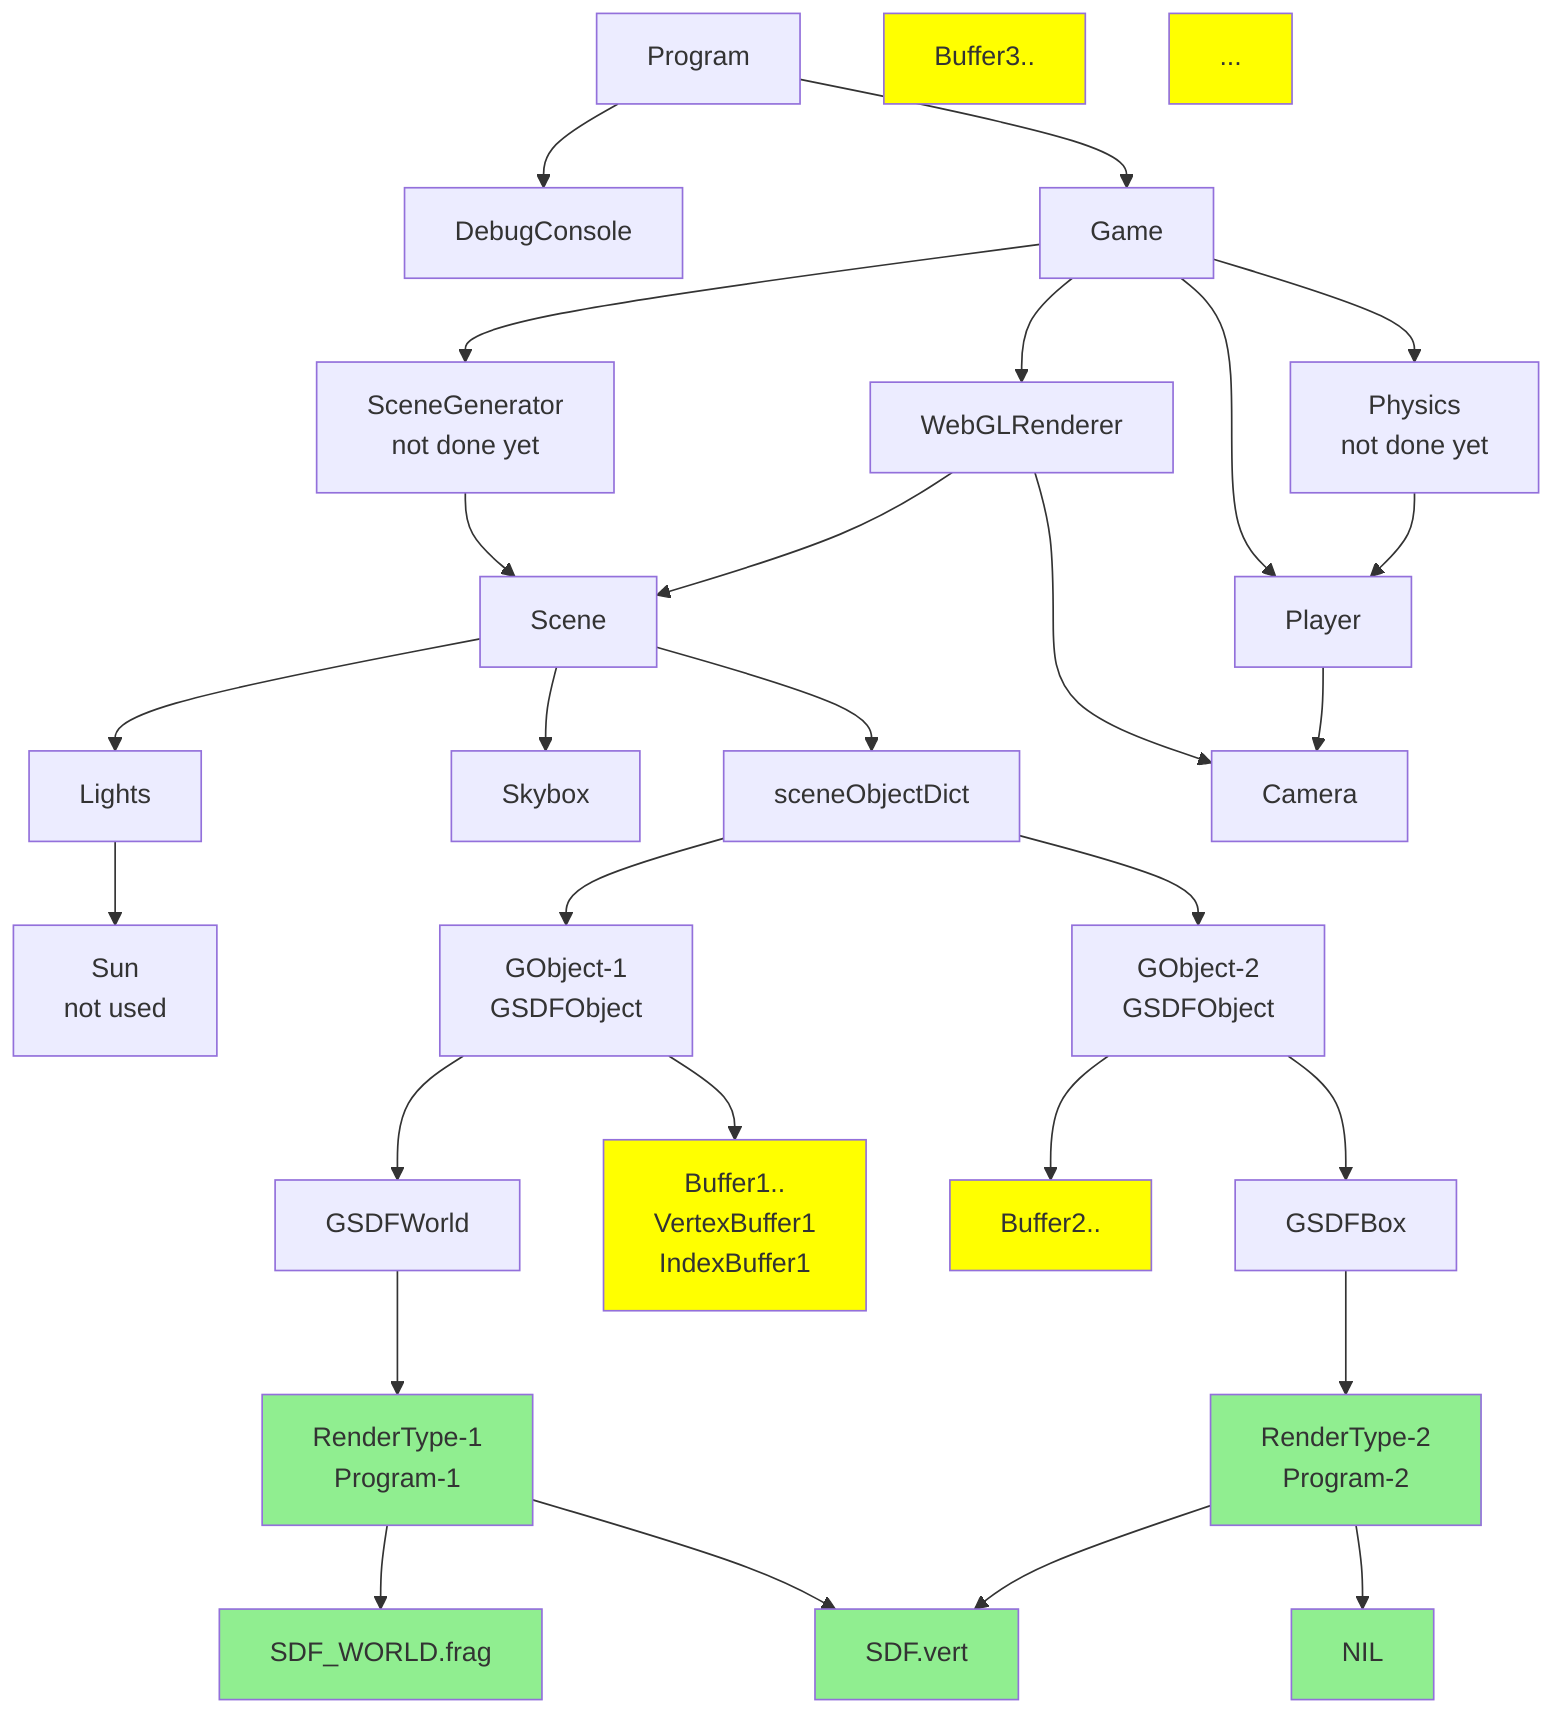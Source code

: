 graph TB;
Program --> DebugConsole;
Program --> Game;
Game --> WebGLRenderer;
Game --> Player;
Game --> SceneGenerator[SceneGenerator<br>not done yet];
SceneGenerator --> Scene;
Game --> Physics[Physics<br>not done yet];
Physics --> Player;
WebGLRenderer --> Scene;
Scene --> Lights;
Lights --> Sun[Sun<br>not used];
Scene --> Skybox;
Scene --> sceneObjectDict;
WebGLRenderer --> Camera;
Player --> Camera;
sceneObjectDict --> GObject-1[GObject-1<br>GSDFObject];
sceneObjectDict --> GObject-2[GObject-2<br>GSDFObject];
GObject-1 --> Material-1[GSDFWorld];
GObject-1 --> Buffer1..[Buffer1..<br>VertexBuffer1<br>IndexBuffer1];
GObject-2 --> Buffer2..;
GObject-2 --> Material-2[GSDFBox];
Material-1 --> RenderType-1[RenderType-1<br>Program-1];
Material-2 --> RenderType-2[RenderType-2<br>Program-2];
RenderType-1 --> FragmentShader-A[SDF_WORLD.frag];
RenderType-1 --> VertexShader-A[SDF.vert];
RenderType-2 --> FragmentShader-B[NIL];
RenderType-2 --> VertexShader-A;
style RenderType-2 fill:lightgreen;
style RenderType-1 fill:lightgreen;
style FragmentShader-A fill:lightgreen;
style FragmentShader-B fill:lightgreen;
style VertexShader-A fill:lightgreen;
style VertexShader-A fill:lightgreen;
style Buffer1.. fill:yellow;
style Buffer2.. fill:yellow;
style Buffer3.. fill:yellow;
style ... fill:yellow;